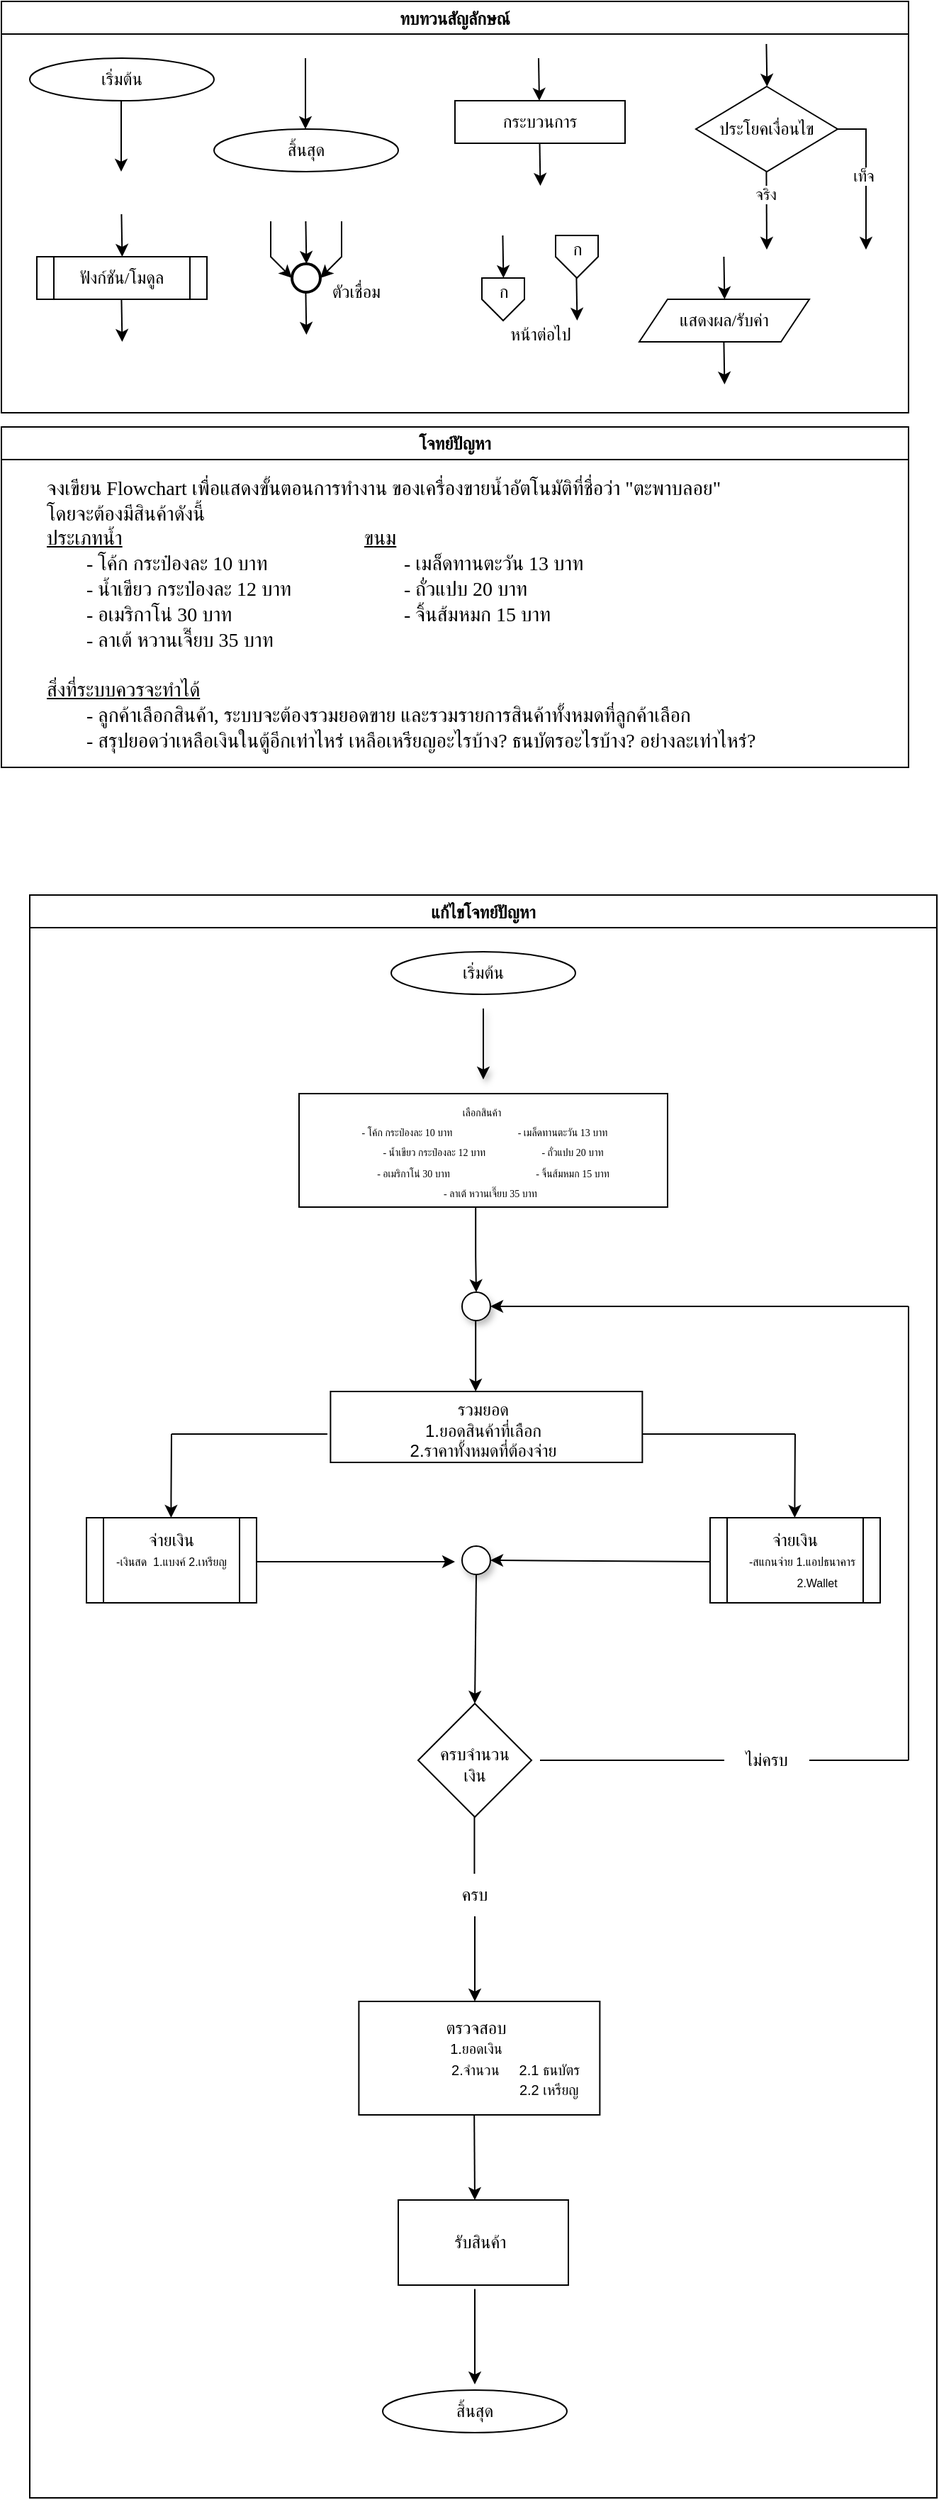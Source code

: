 <mxfile version="28.0.3">
  <diagram name="Page-1" id="ZIh4SMEQNaXs94f0UvX8">
    <mxGraphModel dx="859" dy="471" grid="1" gridSize="10" guides="1" tooltips="1" connect="1" arrows="1" fold="1" page="1" pageScale="1" pageWidth="827" pageHeight="1169" math="0" shadow="0">
      <root>
        <mxCell id="0" />
        <mxCell id="1" parent="0" />
        <mxCell id="k3qN99GsgGHmv4in2MPK-1" value="ทบทวนสัญลักษณ์" style="swimlane;fontFamily=Sarabun;fontSource=https%3A%2F%2Ffonts.googleapis.com%2Fcss%3Ffamily%3DSarabun;" vertex="1" parent="1">
          <mxGeometry x="40" y="40" width="640" height="290" as="geometry" />
        </mxCell>
        <mxCell id="k3qN99GsgGHmv4in2MPK-2" value="&lt;font data-font-src=&quot;https://fonts.googleapis.com/css?family=Sarabun&quot; face=&quot;Sarabun&quot;&gt;เริ่มต้น&lt;/font&gt;" style="ellipse;whiteSpace=wrap;html=1;" vertex="1" parent="k3qN99GsgGHmv4in2MPK-1">
          <mxGeometry x="20" y="40" width="130" height="30" as="geometry" />
        </mxCell>
        <mxCell id="k3qN99GsgGHmv4in2MPK-3" value="" style="endArrow=classic;html=1;rounded=0;" edge="1" parent="k3qN99GsgGHmv4in2MPK-1">
          <mxGeometry width="50" height="50" relative="1" as="geometry">
            <mxPoint x="84.5" y="70" as="sourcePoint" />
            <mxPoint x="84.5" y="120" as="targetPoint" />
          </mxGeometry>
        </mxCell>
        <mxCell id="k3qN99GsgGHmv4in2MPK-4" value="&lt;font face=&quot;Sarabun&quot;&gt;สิ้นสุด&lt;/font&gt;" style="ellipse;whiteSpace=wrap;html=1;" vertex="1" parent="k3qN99GsgGHmv4in2MPK-1">
          <mxGeometry x="150" y="90" width="130" height="30" as="geometry" />
        </mxCell>
        <mxCell id="k3qN99GsgGHmv4in2MPK-5" value="" style="endArrow=classic;html=1;rounded=0;" edge="1" parent="k3qN99GsgGHmv4in2MPK-1">
          <mxGeometry width="50" height="50" relative="1" as="geometry">
            <mxPoint x="214.5" y="40" as="sourcePoint" />
            <mxPoint x="214.5" y="90" as="targetPoint" />
          </mxGeometry>
        </mxCell>
        <mxCell id="k3qN99GsgGHmv4in2MPK-6" value="กระบวนการ" style="rounded=0;whiteSpace=wrap;html=1;fontFamily=Sarabun;fontSource=https%3A%2F%2Ffonts.googleapis.com%2Fcss%3Ffamily%3DSarabun;" vertex="1" parent="k3qN99GsgGHmv4in2MPK-1">
          <mxGeometry x="320" y="70" width="120" height="30" as="geometry" />
        </mxCell>
        <mxCell id="k3qN99GsgGHmv4in2MPK-7" value="" style="endArrow=classic;html=1;rounded=0;" edge="1" parent="k3qN99GsgGHmv4in2MPK-1">
          <mxGeometry width="50" height="50" relative="1" as="geometry">
            <mxPoint x="379" y="40" as="sourcePoint" />
            <mxPoint x="379.5" y="70" as="targetPoint" />
          </mxGeometry>
        </mxCell>
        <mxCell id="k3qN99GsgGHmv4in2MPK-8" value="" style="endArrow=classic;html=1;rounded=0;" edge="1" parent="k3qN99GsgGHmv4in2MPK-1">
          <mxGeometry width="50" height="50" relative="1" as="geometry">
            <mxPoint x="379.75" y="100" as="sourcePoint" />
            <mxPoint x="380.25" y="130" as="targetPoint" />
          </mxGeometry>
        </mxCell>
        <mxCell id="k3qN99GsgGHmv4in2MPK-9" value="ประโยคเงื่อนไข" style="rhombus;whiteSpace=wrap;html=1;fontFamily=Sarabun;fontSource=https%3A%2F%2Ffonts.googleapis.com%2Fcss%3Ffamily%3DSarabun;" vertex="1" parent="k3qN99GsgGHmv4in2MPK-1">
          <mxGeometry x="490" y="60" width="100" height="60" as="geometry" />
        </mxCell>
        <mxCell id="k3qN99GsgGHmv4in2MPK-10" value="" style="endArrow=classic;html=1;rounded=0;" edge="1" parent="k3qN99GsgGHmv4in2MPK-1">
          <mxGeometry width="50" height="50" relative="1" as="geometry">
            <mxPoint x="539.71" y="30" as="sourcePoint" />
            <mxPoint x="540.21" y="60" as="targetPoint" />
          </mxGeometry>
        </mxCell>
        <mxCell id="k3qN99GsgGHmv4in2MPK-11" value="" style="endArrow=classic;html=1;rounded=0;" edge="1" parent="k3qN99GsgGHmv4in2MPK-1">
          <mxGeometry width="50" height="50" relative="1" as="geometry">
            <mxPoint x="539.71" y="120" as="sourcePoint" />
            <mxPoint x="540" y="175" as="targetPoint" />
          </mxGeometry>
        </mxCell>
        <mxCell id="k3qN99GsgGHmv4in2MPK-12" value="จริง" style="edgeLabel;html=1;align=center;verticalAlign=middle;resizable=0;points=[];fontFamily=Sarabun;fontSource=https%3A%2F%2Ffonts.googleapis.com%2Fcss%3Ffamily%3DSarabun;" vertex="1" connectable="0" parent="k3qN99GsgGHmv4in2MPK-11">
          <mxGeometry x="-0.414" y="-1" relative="1" as="geometry">
            <mxPoint as="offset" />
          </mxGeometry>
        </mxCell>
        <mxCell id="k3qN99GsgGHmv4in2MPK-13" value="" style="endArrow=classic;html=1;rounded=0;exitX=1;exitY=0.5;exitDx=0;exitDy=0;" edge="1" parent="k3qN99GsgGHmv4in2MPK-1" source="k3qN99GsgGHmv4in2MPK-9">
          <mxGeometry width="50" height="50" relative="1" as="geometry">
            <mxPoint x="620" y="95" as="sourcePoint" />
            <mxPoint x="610" y="175" as="targetPoint" />
            <Array as="points">
              <mxPoint x="610" y="90" />
            </Array>
          </mxGeometry>
        </mxCell>
        <mxCell id="k3qN99GsgGHmv4in2MPK-14" value="&lt;font data-font-src=&quot;https://fonts.googleapis.com/css?family=Sarabun&quot; face=&quot;Sarabun&quot;&gt;เท็จ&lt;/font&gt;" style="edgeLabel;html=1;align=center;verticalAlign=middle;resizable=0;points=[];" vertex="1" connectable="0" parent="k3qN99GsgGHmv4in2MPK-13">
          <mxGeometry x="-0.002" y="-2" relative="1" as="geometry">
            <mxPoint as="offset" />
          </mxGeometry>
        </mxCell>
        <mxCell id="k3qN99GsgGHmv4in2MPK-15" value="&lt;font data-font-src=&quot;https://fonts.googleapis.com/css?family=Sarabun&quot; face=&quot;Sarabun&quot;&gt;ฟังก์ชัน/โมดูล&lt;/font&gt;" style="shape=process;whiteSpace=wrap;html=1;backgroundOutline=1;" vertex="1" parent="k3qN99GsgGHmv4in2MPK-1">
          <mxGeometry x="25" y="180" width="120" height="30" as="geometry" />
        </mxCell>
        <mxCell id="k3qN99GsgGHmv4in2MPK-16" value="" style="endArrow=classic;html=1;rounded=0;" edge="1" parent="k3qN99GsgGHmv4in2MPK-1">
          <mxGeometry width="50" height="50" relative="1" as="geometry">
            <mxPoint x="84.71" y="150" as="sourcePoint" />
            <mxPoint x="85.21" y="180" as="targetPoint" />
          </mxGeometry>
        </mxCell>
        <mxCell id="k3qN99GsgGHmv4in2MPK-17" value="" style="endArrow=classic;html=1;rounded=0;" edge="1" parent="k3qN99GsgGHmv4in2MPK-1">
          <mxGeometry width="50" height="50" relative="1" as="geometry">
            <mxPoint x="84.71" y="210" as="sourcePoint" />
            <mxPoint x="85.21" y="240" as="targetPoint" />
          </mxGeometry>
        </mxCell>
        <mxCell id="k3qN99GsgGHmv4in2MPK-18" value="" style="strokeWidth=2;html=1;shape=mxgraph.flowchart.start_2;whiteSpace=wrap;" vertex="1" parent="k3qN99GsgGHmv4in2MPK-1">
          <mxGeometry x="205" y="185" width="20" height="20" as="geometry" />
        </mxCell>
        <mxCell id="k3qN99GsgGHmv4in2MPK-19" value="" style="endArrow=classic;html=1;rounded=0;" edge="1" parent="k3qN99GsgGHmv4in2MPK-1">
          <mxGeometry width="50" height="50" relative="1" as="geometry">
            <mxPoint x="214.71" y="155" as="sourcePoint" />
            <mxPoint x="215.21" y="185" as="targetPoint" />
          </mxGeometry>
        </mxCell>
        <mxCell id="k3qN99GsgGHmv4in2MPK-20" value="" style="endArrow=classic;html=1;rounded=0;entryX=0;entryY=0.5;entryDx=0;entryDy=0;entryPerimeter=0;" edge="1" parent="k3qN99GsgGHmv4in2MPK-1" target="k3qN99GsgGHmv4in2MPK-18">
          <mxGeometry width="50" height="50" relative="1" as="geometry">
            <mxPoint x="190.0" y="155" as="sourcePoint" />
            <mxPoint x="190.5" y="185" as="targetPoint" />
            <Array as="points">
              <mxPoint x="190" y="180" />
            </Array>
          </mxGeometry>
        </mxCell>
        <mxCell id="k3qN99GsgGHmv4in2MPK-21" value="" style="endArrow=classic;html=1;rounded=0;entryX=1;entryY=0.5;entryDx=0;entryDy=0;entryPerimeter=0;" edge="1" parent="k3qN99GsgGHmv4in2MPK-1" target="k3qN99GsgGHmv4in2MPK-18">
          <mxGeometry width="50" height="50" relative="1" as="geometry">
            <mxPoint x="240.0" y="155" as="sourcePoint" />
            <mxPoint x="240.5" y="185" as="targetPoint" />
            <Array as="points">
              <mxPoint x="240" y="180" />
            </Array>
          </mxGeometry>
        </mxCell>
        <mxCell id="k3qN99GsgGHmv4in2MPK-22" value="" style="endArrow=classic;html=1;rounded=0;" edge="1" parent="k3qN99GsgGHmv4in2MPK-1">
          <mxGeometry width="50" height="50" relative="1" as="geometry">
            <mxPoint x="214.71" y="205" as="sourcePoint" />
            <mxPoint x="215.21" y="235" as="targetPoint" />
          </mxGeometry>
        </mxCell>
        <mxCell id="k3qN99GsgGHmv4in2MPK-23" value="&lt;font data-font-src=&quot;https://fonts.googleapis.com/css?family=Sarabun&quot; face=&quot;Sarabun&quot;&gt;ตัวเชื่อม&lt;/font&gt;" style="text;html=1;align=center;verticalAlign=middle;resizable=0;points=[];autosize=1;strokeColor=none;fillColor=none;" vertex="1" parent="k3qN99GsgGHmv4in2MPK-1">
          <mxGeometry x="220" y="190" width="60" height="30" as="geometry" />
        </mxCell>
        <mxCell id="k3qN99GsgGHmv4in2MPK-24" value="" style="endArrow=classic;html=1;rounded=0;" edge="1" parent="k3qN99GsgGHmv4in2MPK-1">
          <mxGeometry width="50" height="50" relative="1" as="geometry">
            <mxPoint x="353.71" y="165" as="sourcePoint" />
            <mxPoint x="354.21" y="195" as="targetPoint" />
          </mxGeometry>
        </mxCell>
        <mxCell id="k3qN99GsgGHmv4in2MPK-25" value="" style="verticalLabelPosition=bottom;verticalAlign=top;html=1;shape=offPageConnector;rounded=0;size=0.5;" vertex="1" parent="k3qN99GsgGHmv4in2MPK-1">
          <mxGeometry x="339" y="195" width="30" height="30" as="geometry" />
        </mxCell>
        <mxCell id="k3qN99GsgGHmv4in2MPK-26" value="" style="endArrow=classic;html=1;rounded=0;" edge="1" parent="k3qN99GsgGHmv4in2MPK-1">
          <mxGeometry width="50" height="50" relative="1" as="geometry">
            <mxPoint x="405.71" y="195" as="sourcePoint" />
            <mxPoint x="406.21" y="225" as="targetPoint" />
          </mxGeometry>
        </mxCell>
        <mxCell id="k3qN99GsgGHmv4in2MPK-27" value="" style="verticalLabelPosition=bottom;verticalAlign=top;html=1;shape=offPageConnector;rounded=0;size=0.5;" vertex="1" parent="k3qN99GsgGHmv4in2MPK-1">
          <mxGeometry x="391" y="165" width="30" height="30" as="geometry" />
        </mxCell>
        <mxCell id="k3qN99GsgGHmv4in2MPK-28" value="หน้าต่อไป" style="text;html=1;align=center;verticalAlign=middle;resizable=0;points=[];autosize=1;strokeColor=none;fillColor=none;fontFamily=Sarabun;fontSource=https%3A%2F%2Ffonts.googleapis.com%2Fcss%3Ffamily%3DSarabun;" vertex="1" parent="k3qN99GsgGHmv4in2MPK-1">
          <mxGeometry x="345" y="220" width="70" height="30" as="geometry" />
        </mxCell>
        <mxCell id="k3qN99GsgGHmv4in2MPK-29" value="ก" style="text;html=1;align=center;verticalAlign=middle;resizable=0;points=[];autosize=1;strokeColor=none;fillColor=none;fontFamily=Sarabun;fontSource=https%3A%2F%2Ffonts.googleapis.com%2Fcss%3Ffamily%3DSarabun;" vertex="1" parent="k3qN99GsgGHmv4in2MPK-1">
          <mxGeometry x="339" y="190" width="30" height="30" as="geometry" />
        </mxCell>
        <mxCell id="k3qN99GsgGHmv4in2MPK-30" value="ก" style="text;html=1;align=center;verticalAlign=middle;resizable=0;points=[];autosize=1;strokeColor=none;fillColor=none;fontFamily=Sarabun;fontSource=https%3A%2F%2Ffonts.googleapis.com%2Fcss%3Ffamily%3DSarabun;" vertex="1" parent="k3qN99GsgGHmv4in2MPK-1">
          <mxGeometry x="391" y="160" width="30" height="30" as="geometry" />
        </mxCell>
        <mxCell id="k3qN99GsgGHmv4in2MPK-31" value="แสดงผล/รับค่า" style="shape=parallelogram;perimeter=parallelogramPerimeter;whiteSpace=wrap;html=1;fixedSize=1;fontFamily=Sarabun;fontSource=https%3A%2F%2Ffonts.googleapis.com%2Fcss%3Ffamily%3DSarabun;" vertex="1" parent="k3qN99GsgGHmv4in2MPK-1">
          <mxGeometry x="450" y="210" width="120" height="30" as="geometry" />
        </mxCell>
        <mxCell id="k3qN99GsgGHmv4in2MPK-32" value="" style="endArrow=classic;html=1;rounded=0;" edge="1" parent="k3qN99GsgGHmv4in2MPK-1">
          <mxGeometry width="50" height="50" relative="1" as="geometry">
            <mxPoint x="509.71" y="180" as="sourcePoint" />
            <mxPoint x="510.21" y="210" as="targetPoint" />
          </mxGeometry>
        </mxCell>
        <mxCell id="k3qN99GsgGHmv4in2MPK-33" value="" style="endArrow=classic;html=1;rounded=0;" edge="1" parent="k3qN99GsgGHmv4in2MPK-1">
          <mxGeometry width="50" height="50" relative="1" as="geometry">
            <mxPoint x="509.71" y="240" as="sourcePoint" />
            <mxPoint x="510.21" y="270" as="targetPoint" />
          </mxGeometry>
        </mxCell>
        <mxCell id="k3qN99GsgGHmv4in2MPK-34" value="แก้ไขโจทย์ปัญหา" style="swimlane;fontFamily=Sarabun;fontSource=https%3A%2F%2Ffonts.googleapis.com%2Fcss%3Ffamily%3DSarabun;" vertex="1" parent="1">
          <mxGeometry x="60" y="670" width="640" height="1130" as="geometry" />
        </mxCell>
        <mxCell id="k3qN99GsgGHmv4in2MPK-35" value="&lt;font data-font-src=&quot;https://fonts.googleapis.com/css?family=Sarabun&quot; face=&quot;Sarabun&quot;&gt;เริ่มต้น&lt;/font&gt;" style="ellipse;whiteSpace=wrap;html=1;" vertex="1" parent="k3qN99GsgGHmv4in2MPK-34">
          <mxGeometry x="255" y="40" width="130" height="30" as="geometry" />
        </mxCell>
        <mxCell id="k3qN99GsgGHmv4in2MPK-36" value="&lt;font face=&quot;Sarabun&quot;&gt;สิ้นสุด&lt;/font&gt;" style="ellipse;whiteSpace=wrap;html=1;" vertex="1" parent="k3qN99GsgGHmv4in2MPK-34">
          <mxGeometry x="249" y="1054" width="130" height="30" as="geometry" />
        </mxCell>
        <mxCell id="k3qN99GsgGHmv4in2MPK-77" value="" style="rounded=0;whiteSpace=wrap;html=1;" vertex="1" parent="k3qN99GsgGHmv4in2MPK-34">
          <mxGeometry x="190" y="140" width="260" height="80" as="geometry" />
        </mxCell>
        <mxCell id="k3qN99GsgGHmv4in2MPK-78" value="&lt;font style=&quot;font-size: 7px;&quot;&gt;&lt;font style=&quot;vertical-align: inherit;&quot;&gt;&lt;font style=&quot;vertical-align: inherit;&quot;&gt;&lt;font style=&quot;vertical-align: inherit;&quot;&gt;&lt;font style=&quot;vertical-align: inherit;&quot;&gt;เลือกสินค้า&amp;nbsp;&lt;/font&gt;&lt;/font&gt;&lt;/font&gt;&lt;/font&gt;&lt;/font&gt;&lt;div&gt;&lt;font style=&quot;font-size: 7px;&quot;&gt;&lt;font style=&quot;vertical-align: inherit;&quot;&gt;&lt;font style=&quot;vertical-align: inherit;&quot;&gt;&lt;font style=&quot;vertical-align: inherit;&quot;&gt;&lt;font style=&quot;vertical-align: inherit;&quot;&gt;&amp;nbsp;&lt;/font&gt;&lt;/font&gt;&lt;/font&gt;&lt;/font&gt;&lt;span style=&quot;font-family: Sarabun; text-align: left; text-wrap-mode: nowrap;&quot;&gt;- โค้ก กระป๋องละ 10 บาท&lt;/span&gt;&lt;span style=&quot;font-family: Sarabun; text-align: left; white-space: pre;&quot;&gt;&#x9;&lt;/span&gt;&lt;span style=&quot;font-family: Sarabun; text-align: left; white-space: pre;&quot;&gt;&#x9;&lt;/span&gt;&lt;span style=&quot;font-family: Sarabun; text-align: left; white-space: pre;&quot;&gt;&#x9;&lt;/span&gt;&lt;span style=&quot;font-family: Sarabun; text-align: left; white-space: pre;&quot;&gt;&#x9;&lt;/span&gt;&lt;span style=&quot;font-family: Sarabun; text-align: left; text-wrap-mode: nowrap;&quot;&gt;- เมล็ดทานตะวัน 13 บาท&lt;/span&gt;&lt;br style=&quot;font-family: Sarabun; text-align: left; text-wrap-mode: nowrap;&quot;&gt;&lt;span style=&quot;font-family: Sarabun; text-align: left; white-space: pre;&quot;&gt;&#x9;&lt;/span&gt;&lt;span style=&quot;font-family: Sarabun; text-align: left; text-wrap-mode: nowrap;&quot;&gt;- น้ำเขียว กระป๋องละ 12 บาท&lt;/span&gt;&lt;span style=&quot;font-family: Sarabun; text-align: left; white-space: pre;&quot;&gt;&#x9;&lt;/span&gt;&lt;span style=&quot;font-family: Sarabun; text-align: left; white-space: pre;&quot;&gt;&#x9;&lt;/span&gt;&lt;span style=&quot;font-family: Sarabun; text-align: left; white-space: pre;&quot;&gt;&#x9;&lt;/span&gt;&lt;span style=&quot;font-family: Sarabun; text-align: left; text-wrap-mode: nowrap;&quot;&gt;- ถั่วแปบ 20 บาท&lt;/span&gt;&lt;br style=&quot;font-family: Sarabun; text-align: left; text-wrap-mode: nowrap;&quot;&gt;&lt;span style=&quot;font-family: Sarabun; text-align: left; white-space: pre;&quot;&gt;&#x9;&lt;/span&gt;&lt;span style=&quot;font-family: Sarabun; text-align: left; text-wrap-mode: nowrap;&quot;&gt;- อเมริกาโน่ 30 บาท&lt;/span&gt;&lt;span style=&quot;font-family: Sarabun; text-align: left; white-space: pre;&quot;&gt;&#x9;&lt;/span&gt;&lt;span style=&quot;font-family: Sarabun; text-align: left; white-space: pre;&quot;&gt;&#x9;&lt;/span&gt;&lt;span style=&quot;font-family: Sarabun; text-align: left; white-space: pre;&quot;&gt;&#x9;&lt;/span&gt;&lt;span style=&quot;font-family: Sarabun; text-align: left; white-space: pre;&quot;&gt;&#x9;&lt;/span&gt;&lt;span style=&quot;font-family: Sarabun; text-align: left; white-space: pre;&quot;&gt;&#x9;&lt;/span&gt;&lt;span style=&quot;font-family: Sarabun; text-align: left; text-wrap-mode: nowrap;&quot;&gt;- จิ้นส้มหมก 15 บาท&lt;/span&gt;&lt;br style=&quot;font-family: Sarabun; text-align: left; text-wrap-mode: nowrap;&quot;&gt;&lt;span style=&quot;font-family: Sarabun; text-align: left; white-space: pre;&quot;&gt;&#x9;&lt;/span&gt;&lt;span style=&quot;font-family: Sarabun; text-align: left; text-wrap-mode: nowrap;&quot;&gt;- ลาเต้ หวานเจี๊ยบ 35 บาท&lt;/span&gt;&lt;span style=&quot;font-family: Sarabun; text-align: left; white-space: pre;&quot;&gt;&#x9;&lt;/span&gt;&lt;/font&gt;&lt;/div&gt;" style="text;html=1;align=center;verticalAlign=middle;whiteSpace=wrap;rounded=0;" vertex="1" parent="k3qN99GsgGHmv4in2MPK-34">
          <mxGeometry x="207.81" y="130" width="224.38" height="100" as="geometry" />
        </mxCell>
        <mxCell id="k3qN99GsgGHmv4in2MPK-88" value="" style="ellipse;whiteSpace=wrap;html=1;aspect=fixed;shadow=1;" vertex="1" parent="k3qN99GsgGHmv4in2MPK-34">
          <mxGeometry x="305" y="280" width="20" height="20" as="geometry" />
        </mxCell>
        <mxCell id="k3qN99GsgGHmv4in2MPK-89" value="ครบ" style="text;html=1;align=center;verticalAlign=middle;whiteSpace=wrap;rounded=0;" vertex="1" parent="k3qN99GsgGHmv4in2MPK-34">
          <mxGeometry x="284" y="690" width="60" height="30" as="geometry" />
        </mxCell>
        <mxCell id="k3qN99GsgGHmv4in2MPK-90" value="ไม่ครบ" style="text;html=1;align=center;verticalAlign=middle;whiteSpace=wrap;rounded=0;" vertex="1" parent="k3qN99GsgGHmv4in2MPK-34">
          <mxGeometry x="490" y="595" width="60" height="30" as="geometry" />
        </mxCell>
        <mxCell id="k3qN99GsgGHmv4in2MPK-97" value="" style="group" vertex="1" connectable="0" parent="k3qN99GsgGHmv4in2MPK-34">
          <mxGeometry x="260" y="920" width="120" height="60" as="geometry" />
        </mxCell>
        <mxCell id="k3qN99GsgGHmv4in2MPK-93" value="" style="rounded=0;whiteSpace=wrap;html=1;" vertex="1" parent="k3qN99GsgGHmv4in2MPK-97">
          <mxGeometry width="120" height="60" as="geometry" />
        </mxCell>
        <mxCell id="k3qN99GsgGHmv4in2MPK-94" value="รับสินค้า" style="text;html=1;align=center;verticalAlign=middle;whiteSpace=wrap;rounded=0;" vertex="1" parent="k3qN99GsgGHmv4in2MPK-97">
          <mxGeometry x="27.81" y="20" width="60" height="20" as="geometry" />
        </mxCell>
        <mxCell id="k3qN99GsgGHmv4in2MPK-100" value="" style="group" vertex="1" connectable="0" parent="k3qN99GsgGHmv4in2MPK-34">
          <mxGeometry x="220" y="780" width="190" height="80" as="geometry" />
        </mxCell>
        <mxCell id="k3qN99GsgGHmv4in2MPK-98" value="" style="rounded=0;whiteSpace=wrap;html=1;" vertex="1" parent="k3qN99GsgGHmv4in2MPK-100">
          <mxGeometry x="12.19" width="170" height="80" as="geometry" />
        </mxCell>
        <mxCell id="k3qN99GsgGHmv4in2MPK-99" value="ตรวจสอบ&lt;div&gt;&lt;font style=&quot;font-size: 10px;&quot;&gt;1.ยอดเงิน&lt;/font&gt;&lt;/div&gt;&lt;div&gt;&lt;font style=&quot;font-size: 10px;&quot;&gt;&amp;nbsp; &amp;nbsp; &amp;nbsp; &amp;nbsp; &amp;nbsp; &amp;nbsp; &amp;nbsp; &amp;nbsp; &amp;nbsp; &amp;nbsp; 2.จำนวน&amp;nbsp; &amp;nbsp; &amp;nbsp;&lt;/font&gt;&lt;span style=&quot;font-size: 10px; background-color: transparent; color: light-dark(rgb(0, 0, 0), rgb(255, 255, 255));&quot;&gt;2.1 ธนบัตร&lt;/span&gt;&lt;/div&gt;&lt;div&gt;&lt;font style=&quot;font-size: 10px;&quot;&gt;&amp;nbsp; &amp;nbsp; &amp;nbsp; &amp;nbsp; &amp;nbsp; &amp;nbsp; &amp;nbsp; &amp;nbsp; &amp;nbsp; &amp;nbsp; &amp;nbsp; &amp;nbsp; &amp;nbsp; &amp;nbsp; &amp;nbsp; &amp;nbsp; &amp;nbsp; &amp;nbsp; &amp;nbsp;2.2 เหรียญ&lt;/font&gt;&lt;/div&gt;" style="text;html=1;align=center;verticalAlign=middle;whiteSpace=wrap;rounded=0;" vertex="1" parent="k3qN99GsgGHmv4in2MPK-100">
          <mxGeometry y="12.5" width="190" height="55" as="geometry" />
        </mxCell>
        <mxCell id="k3qN99GsgGHmv4in2MPK-103" value="" style="endArrow=classic;html=1;rounded=0;entryX=0.5;entryY=0;entryDx=0;entryDy=0;shadow=1;" edge="1" parent="k3qN99GsgGHmv4in2MPK-34" target="k3qN99GsgGHmv4in2MPK-78">
          <mxGeometry width="50" height="50" relative="1" as="geometry">
            <mxPoint x="320" y="80" as="sourcePoint" />
            <mxPoint x="370" y="30" as="targetPoint" />
          </mxGeometry>
        </mxCell>
        <mxCell id="k3qN99GsgGHmv4in2MPK-108" value="" style="endArrow=classic;html=1;rounded=0;entryX=0.5;entryY=0;entryDx=0;entryDy=0;shadow=0;" edge="1" parent="k3qN99GsgGHmv4in2MPK-34" target="k3qN99GsgGHmv4in2MPK-88">
          <mxGeometry width="50" height="50" relative="1" as="geometry">
            <mxPoint x="314.6" y="220" as="sourcePoint" />
            <mxPoint x="314.6" y="270" as="targetPoint" />
            <Array as="points">
              <mxPoint x="314.6" y="255" />
            </Array>
          </mxGeometry>
        </mxCell>
        <mxCell id="k3qN99GsgGHmv4in2MPK-110" value="" style="group" vertex="1" connectable="0" parent="k3qN99GsgGHmv4in2MPK-34">
          <mxGeometry x="274" y="570" width="80" height="80" as="geometry" />
        </mxCell>
        <mxCell id="k3qN99GsgGHmv4in2MPK-84" value="" style="rhombus;whiteSpace=wrap;html=1;" vertex="1" parent="k3qN99GsgGHmv4in2MPK-110">
          <mxGeometry width="80" height="80" as="geometry" />
        </mxCell>
        <mxCell id="k3qN99GsgGHmv4in2MPK-85" value="ครบจำนวนเงิน" style="text;html=1;align=center;verticalAlign=middle;whiteSpace=wrap;rounded=0;" vertex="1" parent="k3qN99GsgGHmv4in2MPK-110">
          <mxGeometry x="10" y="25" width="60" height="35" as="geometry" />
        </mxCell>
        <mxCell id="k3qN99GsgGHmv4in2MPK-111" value="" style="group" vertex="1" connectable="0" parent="k3qN99GsgGHmv4in2MPK-34">
          <mxGeometry x="450" y="439" width="180" height="60" as="geometry" />
        </mxCell>
        <mxCell id="k3qN99GsgGHmv4in2MPK-87" value="" style="shape=process;whiteSpace=wrap;html=1;backgroundOutline=1;" vertex="1" parent="k3qN99GsgGHmv4in2MPK-111">
          <mxGeometry x="30" width="120" height="60" as="geometry" />
        </mxCell>
        <mxCell id="k3qN99GsgGHmv4in2MPK-92" value="จ่ายเงิน&lt;div&gt;&lt;span style=&quot;background-color: transparent; color: light-dark(rgb(0, 0, 0), rgb(255, 255, 255));&quot;&gt;&amp;nbsp; &amp;nbsp;&lt;font style=&quot;font-size: 8px;&quot;&gt;-สแกนจ่าย 1.แอปธนาคาร&lt;/font&gt;&lt;/span&gt;&lt;/div&gt;&lt;div&gt;&lt;span style=&quot;background-color: transparent; color: light-dark(rgb(0, 0, 0), rgb(255, 255, 255));&quot;&gt;&lt;font style=&quot;font-size: 8px;&quot;&gt;&amp;nbsp; &amp;nbsp; &amp;nbsp; &amp;nbsp; &amp;nbsp; &amp;nbsp; &amp;nbsp; 2.Wallet&lt;/font&gt;&lt;/span&gt;&lt;/div&gt;" style="text;html=1;align=center;verticalAlign=middle;whiteSpace=wrap;rounded=0;" vertex="1" parent="k3qN99GsgGHmv4in2MPK-111">
          <mxGeometry y="15" width="180" height="30" as="geometry" />
        </mxCell>
        <mxCell id="k3qN99GsgGHmv4in2MPK-125" value="" style="endArrow=classic;html=1;rounded=0;entryX=1;entryY=0.5;entryDx=0;entryDy=0;" edge="1" parent="k3qN99GsgGHmv4in2MPK-111" target="k3qN99GsgGHmv4in2MPK-123">
          <mxGeometry width="50" height="50" relative="1" as="geometry">
            <mxPoint x="30" y="31" as="sourcePoint" />
            <mxPoint x="80" y="-19" as="targetPoint" />
          </mxGeometry>
        </mxCell>
        <mxCell id="k3qN99GsgGHmv4in2MPK-112" value="" style="group" vertex="1" connectable="0" parent="k3qN99GsgGHmv4in2MPK-34">
          <mxGeometry x="-10" y="439" width="220" height="60" as="geometry" />
        </mxCell>
        <mxCell id="k3qN99GsgGHmv4in2MPK-86" value="" style="shape=process;whiteSpace=wrap;html=1;backgroundOutline=1;" vertex="1" parent="k3qN99GsgGHmv4in2MPK-112">
          <mxGeometry x="50" width="120" height="60" as="geometry" />
        </mxCell>
        <mxCell id="k3qN99GsgGHmv4in2MPK-91" value="จ่ายเงิน&lt;div&gt;&lt;font style=&quot;font-size: 8px;&quot;&gt;-เงินสด&amp;nbsp; 1.แบงค์ 2.เหรียญ&lt;/font&gt;&lt;/div&gt;&lt;div&gt;&lt;br&gt;&lt;/div&gt;" style="text;html=1;align=center;verticalAlign=middle;whiteSpace=wrap;rounded=0;" vertex="1" parent="k3qN99GsgGHmv4in2MPK-112">
          <mxGeometry y="15" width="220" height="30" as="geometry" />
        </mxCell>
        <mxCell id="k3qN99GsgGHmv4in2MPK-114" value="" style="group" vertex="1" connectable="0" parent="k3qN99GsgGHmv4in2MPK-34">
          <mxGeometry x="212.19" y="340" width="220" height="60" as="geometry" />
        </mxCell>
        <mxCell id="k3qN99GsgGHmv4in2MPK-79" value="" style="rounded=0;whiteSpace=wrap;html=1;" vertex="1" parent="k3qN99GsgGHmv4in2MPK-114">
          <mxGeometry y="10" width="220" height="50" as="geometry" />
        </mxCell>
        <mxCell id="k3qN99GsgGHmv4in2MPK-80" value="&lt;div&gt;&lt;br&gt;&lt;/div&gt;รวมยอด&lt;div&gt;1.ยอดสินค้าที่เลือก&lt;/div&gt;&lt;div&gt;2.ราคาทั้งหมดที่ต้องจ่าย&lt;/div&gt;" style="text;html=1;align=center;verticalAlign=middle;whiteSpace=wrap;rounded=0;" vertex="1" parent="k3qN99GsgGHmv4in2MPK-114">
          <mxGeometry x="12.81" width="190" height="60" as="geometry" />
        </mxCell>
        <mxCell id="k3qN99GsgGHmv4in2MPK-115" value="" style="endArrow=classic;html=1;rounded=0;entryX=0.5;entryY=0;entryDx=0;entryDy=0;shadow=0;" edge="1" parent="k3qN99GsgGHmv4in2MPK-34">
          <mxGeometry width="50" height="50" relative="1" as="geometry">
            <mxPoint x="314.6" y="300" as="sourcePoint" />
            <mxPoint x="314.6" y="350" as="targetPoint" />
            <Array as="points">
              <mxPoint x="314.6" y="335" />
            </Array>
          </mxGeometry>
        </mxCell>
        <mxCell id="k3qN99GsgGHmv4in2MPK-117" value="" style="endArrow=classic;html=1;rounded=0;entryX=0.5;entryY=0;entryDx=0;entryDy=0;shadow=0;" edge="1" parent="k3qN99GsgGHmv4in2MPK-34">
          <mxGeometry width="50" height="50" relative="1" as="geometry">
            <mxPoint x="100" y="380" as="sourcePoint" />
            <mxPoint x="99.72" y="439" as="targetPoint" />
            <Array as="points">
              <mxPoint x="99.72" y="424" />
            </Array>
          </mxGeometry>
        </mxCell>
        <mxCell id="k3qN99GsgGHmv4in2MPK-119" value="" style="endArrow=none;html=1;rounded=0;shadow=0;" edge="1" parent="k3qN99GsgGHmv4in2MPK-34">
          <mxGeometry width="50" height="50" relative="1" as="geometry">
            <mxPoint x="100" y="380" as="sourcePoint" />
            <mxPoint x="210" y="380" as="targetPoint" />
          </mxGeometry>
        </mxCell>
        <mxCell id="k3qN99GsgGHmv4in2MPK-120" value="" style="endArrow=none;html=1;rounded=0;shadow=0;" edge="1" parent="k3qN99GsgGHmv4in2MPK-34">
          <mxGeometry width="50" height="50" relative="1" as="geometry">
            <mxPoint x="432.19" y="380" as="sourcePoint" />
            <mxPoint x="540" y="380" as="targetPoint" />
          </mxGeometry>
        </mxCell>
        <mxCell id="k3qN99GsgGHmv4in2MPK-121" value="" style="endArrow=classic;html=1;rounded=0;entryX=0.5;entryY=0;entryDx=0;entryDy=0;shadow=0;" edge="1" parent="k3qN99GsgGHmv4in2MPK-34">
          <mxGeometry width="50" height="50" relative="1" as="geometry">
            <mxPoint x="540" y="380" as="sourcePoint" />
            <mxPoint x="539.72" y="439" as="targetPoint" />
            <Array as="points">
              <mxPoint x="539.72" y="424" />
            </Array>
          </mxGeometry>
        </mxCell>
        <mxCell id="k3qN99GsgGHmv4in2MPK-123" value="" style="ellipse;whiteSpace=wrap;html=1;aspect=fixed;shadow=1;" vertex="1" parent="k3qN99GsgGHmv4in2MPK-34">
          <mxGeometry x="305" y="459" width="20" height="20" as="geometry" />
        </mxCell>
        <mxCell id="k3qN99GsgGHmv4in2MPK-124" value="" style="endArrow=classic;html=1;rounded=0;" edge="1" parent="k3qN99GsgGHmv4in2MPK-34">
          <mxGeometry width="50" height="50" relative="1" as="geometry">
            <mxPoint x="160" y="470" as="sourcePoint" />
            <mxPoint x="300" y="470" as="targetPoint" />
          </mxGeometry>
        </mxCell>
        <mxCell id="k3qN99GsgGHmv4in2MPK-126" value="" style="endArrow=classic;html=1;rounded=0;exitX=0.5;exitY=1;exitDx=0;exitDy=0;entryX=0.5;entryY=0;entryDx=0;entryDy=0;" edge="1" parent="k3qN99GsgGHmv4in2MPK-34" source="k3qN99GsgGHmv4in2MPK-123" target="k3qN99GsgGHmv4in2MPK-84">
          <mxGeometry width="50" height="50" relative="1" as="geometry">
            <mxPoint x="310" y="480" as="sourcePoint" />
            <mxPoint x="320" y="570" as="targetPoint" />
          </mxGeometry>
        </mxCell>
        <mxCell id="k3qN99GsgGHmv4in2MPK-132" value="" style="endArrow=none;html=1;rounded=0;" edge="1" parent="k3qN99GsgGHmv4in2MPK-34">
          <mxGeometry width="50" height="50" relative="1" as="geometry">
            <mxPoint x="550" y="610" as="sourcePoint" />
            <mxPoint x="620" y="610" as="targetPoint" />
          </mxGeometry>
        </mxCell>
        <mxCell id="k3qN99GsgGHmv4in2MPK-136" value="" style="endArrow=classic;html=1;rounded=0;entryX=1;entryY=0.5;entryDx=0;entryDy=0;" edge="1" parent="k3qN99GsgGHmv4in2MPK-34" target="k3qN99GsgGHmv4in2MPK-88">
          <mxGeometry width="50" height="50" relative="1" as="geometry">
            <mxPoint x="620" y="290" as="sourcePoint" />
            <mxPoint x="330" y="290" as="targetPoint" />
          </mxGeometry>
        </mxCell>
        <mxCell id="k3qN99GsgGHmv4in2MPK-137" value="" style="endArrow=none;html=1;rounded=0;" edge="1" parent="k3qN99GsgGHmv4in2MPK-34">
          <mxGeometry width="50" height="50" relative="1" as="geometry">
            <mxPoint x="313.72" y="690" as="sourcePoint" />
            <mxPoint x="313.72" y="650" as="targetPoint" />
          </mxGeometry>
        </mxCell>
        <mxCell id="k3qN99GsgGHmv4in2MPK-140" value="" style="endArrow=classic;html=1;rounded=0;exitX=0.5;exitY=1;exitDx=0;exitDy=0;" edge="1" parent="k3qN99GsgGHmv4in2MPK-34" source="k3qN99GsgGHmv4in2MPK-89">
          <mxGeometry width="50" height="50" relative="1" as="geometry">
            <mxPoint x="400" y="770" as="sourcePoint" />
            <mxPoint x="314" y="780" as="targetPoint" />
          </mxGeometry>
        </mxCell>
        <mxCell id="k3qN99GsgGHmv4in2MPK-141" value="" style="endArrow=classic;html=1;rounded=0;exitX=0.5;exitY=1;exitDx=0;exitDy=0;" edge="1" parent="k3qN99GsgGHmv4in2MPK-34">
          <mxGeometry width="50" height="50" relative="1" as="geometry">
            <mxPoint x="313.59" y="860" as="sourcePoint" />
            <mxPoint x="314" y="920" as="targetPoint" />
          </mxGeometry>
        </mxCell>
        <mxCell id="k3qN99GsgGHmv4in2MPK-142" value="" style="endArrow=classic;html=1;rounded=0;exitX=0.45;exitY=1.045;exitDx=0;exitDy=0;exitPerimeter=0;" edge="1" parent="k3qN99GsgGHmv4in2MPK-34" source="k3qN99GsgGHmv4in2MPK-93">
          <mxGeometry width="50" height="50" relative="1" as="geometry">
            <mxPoint x="270" y="1094" as="sourcePoint" />
            <mxPoint x="314" y="1050" as="targetPoint" />
          </mxGeometry>
        </mxCell>
        <mxCell id="k3qN99GsgGHmv4in2MPK-37" value="&lt;font data-font-src=&quot;https://fonts.googleapis.com/css?family=Sarabun&quot; face=&quot;Sarabun&quot;&gt;โจทย์ปัญหา&lt;/font&gt;" style="swimlane;whiteSpace=wrap;html=1;" vertex="1" parent="1">
          <mxGeometry x="40" y="340" width="640" height="240" as="geometry" />
        </mxCell>
        <mxCell id="k3qN99GsgGHmv4in2MPK-38" value="&lt;font data-font-src=&quot;https://fonts.googleapis.com/css?family=Sarabun&quot; face=&quot;Sarabun&quot; style=&quot;font-size: 14px;&quot;&gt;จงเขียน Flowchart เพื่อแสดงขั้นตอนการทำงาน ของเครื่องขายน้ำอัตโนมัติที่ชื่อว่า &quot;ตะพาบลอย&quot;&lt;br&gt;โดยจะต้องมีสินค้าดังนี้&lt;br&gt;&lt;u&gt;ประเภทน้ำ&lt;span style=&quot;white-space: pre;&quot;&gt;&#x9;&lt;/span&gt;&lt;span style=&quot;white-space: pre;&quot;&gt;&#x9;&lt;/span&gt;&lt;span style=&quot;white-space: pre;&quot;&gt;&#x9;&lt;/span&gt;&lt;span style=&quot;white-space: pre;&quot;&gt;&#x9;&lt;/span&gt;&lt;span style=&quot;white-space: pre;&quot;&gt;&#x9;&lt;/span&gt;&lt;span style=&quot;white-space: pre;&quot;&gt;&#x9;&lt;span style=&quot;white-space: pre;&quot;&gt;&#x9;&lt;/span&gt;ข&lt;/span&gt;นม&lt;/u&gt;&lt;br&gt;&lt;span style=&quot;white-space: pre;&quot;&gt;&#x9;&lt;/span&gt;- โค้ก กระป๋องละ 10 บาท&lt;span style=&quot;white-space: pre;&quot;&gt;&#x9;&lt;/span&gt;&lt;span style=&quot;white-space: pre;&quot;&gt;&#x9;&lt;/span&gt;&lt;span style=&quot;white-space: pre;&quot;&gt;&#x9;&lt;/span&gt;&lt;span style=&quot;white-space: pre;&quot;&gt;&#x9;&lt;/span&gt;- เมล็ดทานตะวัน 13 บาท&lt;br&gt;&lt;span style=&quot;white-space: pre;&quot;&gt;&#x9;&lt;/span&gt;- น้ำเขียว กระป๋องละ 12 บาท&lt;span style=&quot;white-space: pre;&quot;&gt;&#x9;&lt;/span&gt;&lt;span style=&quot;white-space: pre;&quot;&gt;&#x9;&lt;/span&gt;&lt;span style=&quot;white-space: pre;&quot;&gt;&#x9;&lt;/span&gt;- ถั่วแปบ 20 บาท&lt;br&gt;&lt;span style=&quot;white-space: pre;&quot;&gt;&#x9;&lt;/span&gt;- อเมริกาโน่ 30 บาท&lt;span style=&quot;white-space: pre;&quot;&gt;&#x9;&lt;/span&gt;&lt;span style=&quot;white-space: pre;&quot;&gt;&#x9;&lt;/span&gt;&lt;span style=&quot;white-space: pre;&quot;&gt;&#x9;&lt;/span&gt;&lt;span style=&quot;white-space: pre;&quot;&gt;&#x9;&lt;/span&gt;&lt;span style=&quot;white-space: pre;&quot;&gt;&#x9;&lt;/span&gt;- จิ้นส้มหมก 15 บาท&lt;br&gt;&lt;span style=&quot;white-space: pre;&quot;&gt;&#x9;&lt;/span&gt;- ลาเต้ หวานเจี๊ยบ 35 บาท&lt;span style=&quot;white-space: pre;&quot;&gt;&#x9;&lt;/span&gt;&lt;br&gt;&lt;br&gt;&lt;u&gt;สิ่งที่ระบบควรจะทำได้&lt;/u&gt;&lt;br&gt;&lt;span style=&quot;white-space: pre;&quot;&gt;&#x9;&lt;/span&gt;- ลูกค้าเลือกสินค้า, ระบบจะต้องรวมยอดขาย และรวมรายการสินค้าทั้งหมดที่ลูกค้าเลือก&lt;br&gt;&lt;span style=&quot;white-space: pre;&quot;&gt;&#x9;&lt;/span&gt;- สรุปยอดว่าเหลือเงินในตู้อีกเท่าไหร่ เหลือเหรียญอะไรบ้าง? ธนบัตรอะไรบ้าง? อย่างละเท่าไหร่?&lt;br&gt;&lt;br&gt;&lt;br&gt;&lt;/font&gt;" style="text;html=1;align=left;verticalAlign=middle;resizable=0;points=[];autosize=1;strokeColor=none;fillColor=none;fontSize=14;" vertex="1" parent="k3qN99GsgGHmv4in2MPK-37">
          <mxGeometry x="30" y="30" width="580" height="240" as="geometry" />
        </mxCell>
        <mxCell id="k3qN99GsgGHmv4in2MPK-131" value="" style="endArrow=none;html=1;rounded=0;" edge="1" parent="1" target="k3qN99GsgGHmv4in2MPK-90">
          <mxGeometry width="50" height="50" relative="1" as="geometry">
            <mxPoint x="420" y="1280" as="sourcePoint" />
            <mxPoint x="510" y="1240" as="targetPoint" />
          </mxGeometry>
        </mxCell>
        <mxCell id="k3qN99GsgGHmv4in2MPK-133" value="" style="endArrow=none;html=1;rounded=0;" edge="1" parent="1">
          <mxGeometry width="50" height="50" relative="1" as="geometry">
            <mxPoint x="680" y="1280" as="sourcePoint" />
            <mxPoint x="680" y="960" as="targetPoint" />
          </mxGeometry>
        </mxCell>
      </root>
    </mxGraphModel>
  </diagram>
</mxfile>
